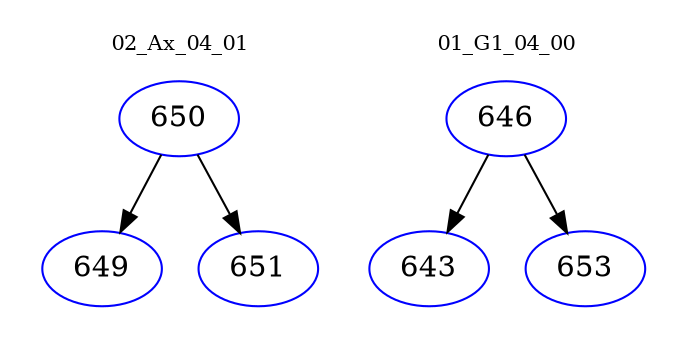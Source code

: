 digraph{
subgraph cluster_0 {
color = white
label = "02_Ax_04_01";
fontsize=10;
T0_650 [label="650", color="blue"]
T0_650 -> T0_649 [color="black"]
T0_649 [label="649", color="blue"]
T0_650 -> T0_651 [color="black"]
T0_651 [label="651", color="blue"]
}
subgraph cluster_1 {
color = white
label = "01_G1_04_00";
fontsize=10;
T1_646 [label="646", color="blue"]
T1_646 -> T1_643 [color="black"]
T1_643 [label="643", color="blue"]
T1_646 -> T1_653 [color="black"]
T1_653 [label="653", color="blue"]
}
}
